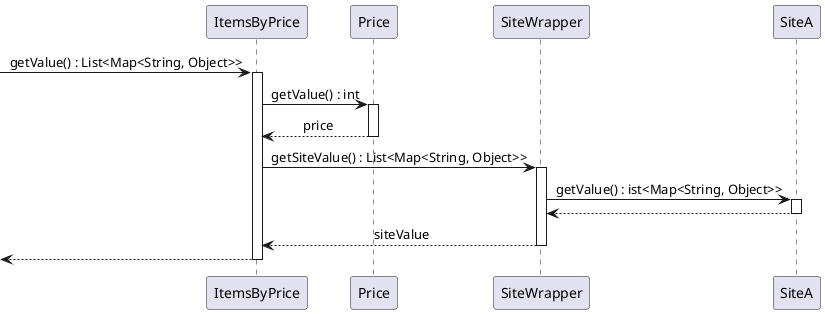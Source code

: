 @startuml ssd_store_seq_pull_refactor_price 
skinparam SequenceMessageAlignment center

-> ItemsByPrice : getValue() : List<Map<String, Object>>
activate ItemsByPrice

ItemsByPrice -> Price : getValue() : int
activate Price
Price --> ItemsByPrice : price
deactivate Price
ItemsByPrice -> SiteWrapper : getSiteValue() : List<Map<String, Object>>
activate SiteWrapper
SiteWrapper -> SiteA : getValue() : ist<Map<String, Object>>
activate SiteA
SiteA --> SiteWrapper
deactivate SiteA
SiteWrapper --> ItemsByPrice : siteValue
deactivate SiteWrapper
<-- ItemsByPrice
deactivate ItemsByPrice

@enduml